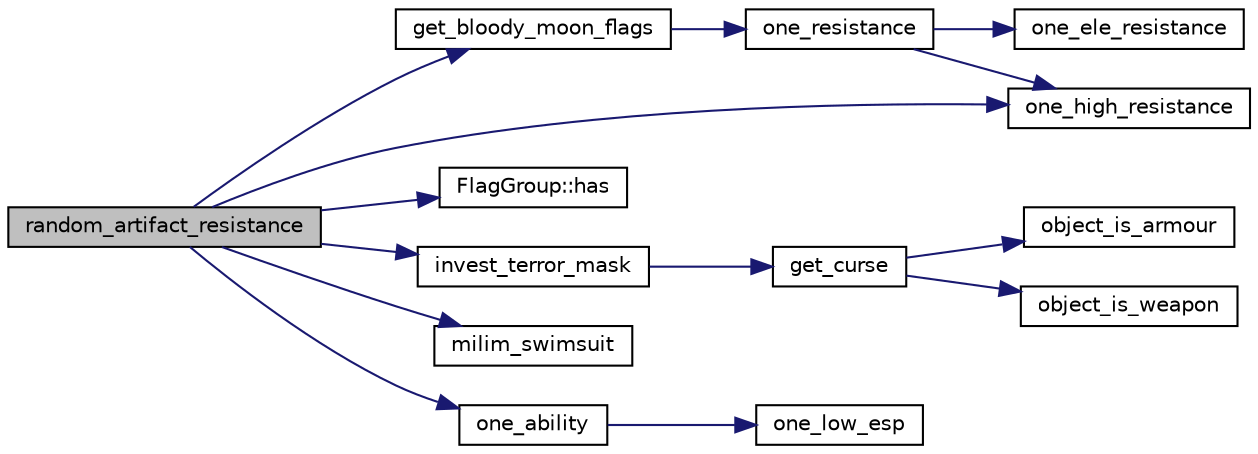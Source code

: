 digraph "random_artifact_resistance"
{
 // LATEX_PDF_SIZE
  edge [fontname="Helvetica",fontsize="10",labelfontname="Helvetica",labelfontsize="10"];
  node [fontname="Helvetica",fontsize="10",shape=record];
  rankdir="LR";
  Node1 [label="random_artifact_resistance",height=0.2,width=0.4,color="black", fillcolor="grey75", style="filled", fontcolor="black",tooltip="固定アーティファクト生成時の特別なハードコーディング処理を行う。."];
  Node1 -> Node2 [color="midnightblue",fontsize="10",style="solid",fontname="Helvetica"];
  Node2 [label="get_bloody_moon_flags",height=0.2,width=0.4,color="black", fillcolor="white", style="filled",URL="$bloody-moon_8cpp.html#a150a3ecf8ee633d4e2f2a5d3d1940df8",tooltip="固定アーティファクト『ブラッディムーン』の特性を変更する。"];
  Node2 -> Node3 [color="midnightblue",fontsize="10",style="solid",fontname="Helvetica"];
  Node3 [label="one_resistance",height=0.2,width=0.4,color="black", fillcolor="white", style="filled",URL="$object-boost_8cpp.html#a23afe392286fe299d23316b2f63949ff",tooltip="対象のオブジェクトに耐性を一つ付加する。/ Choose one random resistance"];
  Node3 -> Node4 [color="midnightblue",fontsize="10",style="solid",fontname="Helvetica"];
  Node4 [label="one_ele_resistance",height=0.2,width=0.4,color="black", fillcolor="white", style="filled",URL="$object-boost_8cpp.html#a8479e0ae532aac951da559536560aa68",tooltip="対象のオブジェクトに元素耐性を一つ付加する。/ Choose one random element resistance"];
  Node3 -> Node5 [color="midnightblue",fontsize="10",style="solid",fontname="Helvetica"];
  Node5 [label="one_high_resistance",height=0.2,width=0.4,color="black", fillcolor="white", style="filled",URL="$object-boost_8cpp.html#a8f91efd8221f822642748a831d76cde8",tooltip="対象のオブジェクトにランダムな上位耐性を一つ付加する。/ Choose one random high resistance"];
  Node1 -> Node6 [color="midnightblue",fontsize="10",style="solid",fontname="Helvetica"];
  Node6 [label="FlagGroup::has",height=0.2,width=0.4,color="black", fillcolor="white", style="filled",URL="$class_flag_group.html#af4b7c3b723ab2fcccc5ad80100c69f97",tooltip="指定したフラグがONかOFFか調べる"];
  Node1 -> Node7 [color="midnightblue",fontsize="10",style="solid",fontname="Helvetica"];
  Node7 [label="invest_terror_mask",height=0.2,width=0.4,color="black", fillcolor="white", style="filled",URL="$fixed-art-generator_8cpp.html#a90f3061c948dd2321761ea291662208a",tooltip="固定アーティファクトの生成 / Artifact code"];
  Node7 -> Node8 [color="midnightblue",fontsize="10",style="solid",fontname="Helvetica"];
  Node8 [label="get_curse",height=0.2,width=0.4,color="black", fillcolor="white", style="filled",URL="$object-curse_8cpp.html#a749ffeeeaa9633e0b6300253e4bc9730",tooltip="アイテムに付加される可能性のある呪いを指定する。"];
  Node8 -> Node9 [color="midnightblue",fontsize="10",style="solid",fontname="Helvetica"];
  Node9 [label="object_is_armour",height=0.2,width=0.4,color="black", fillcolor="white", style="filled",URL="$hook-armor_8cpp.html#a678629dc55495987f60d45872e53a537",tooltip="オブジェクトが防具として装備できるかどうかを返す / Check if an object is armour"];
  Node8 -> Node10 [color="midnightblue",fontsize="10",style="solid",fontname="Helvetica"];
  Node10 [label="object_is_weapon",height=0.2,width=0.4,color="black", fillcolor="white", style="filled",URL="$hook-weapon_8cpp.html#a3c30f6f6fb14bece864e482c0080485c",tooltip="オブジェクトが武器として装備できるかどうかを返す / Check if an object is weapon (including bows and ammo)"];
  Node1 -> Node11 [color="midnightblue",fontsize="10",style="solid",fontname="Helvetica"];
  Node11 [label="milim_swimsuit",height=0.2,width=0.4,color="black", fillcolor="white", style="filled",URL="$fixed-art-generator_8cpp.html#afe3599cd08becb7d6f4d6b23b5d1a1a6",tooltip="戦乙女ミリムの危ない水着への特殊処理 (セクシーギャルのみpval追加)"];
  Node1 -> Node12 [color="midnightblue",fontsize="10",style="solid",fontname="Helvetica"];
  Node12 [label="one_ability",height=0.2,width=0.4,color="black", fillcolor="white", style="filled",URL="$object-boost_8cpp.html#aefdde2a4a73afd110e04009bc5899739",tooltip="対象のオブジェクトに能力を一つ付加する。/ Choose one random ability"];
  Node12 -> Node13 [color="midnightblue",fontsize="10",style="solid",fontname="Helvetica"];
  Node13 [label="one_low_esp",height=0.2,width=0.4,color="black", fillcolor="white", style="filled",URL="$object-boost_8cpp.html#a10830095266d73c5d3c07cb44576cf1e",tooltip="対象のオブジェクトに弱いESPを一つ付加する。/ Choose one lower rank esp"];
  Node1 -> Node5 [color="midnightblue",fontsize="10",style="solid",fontname="Helvetica"];
}
